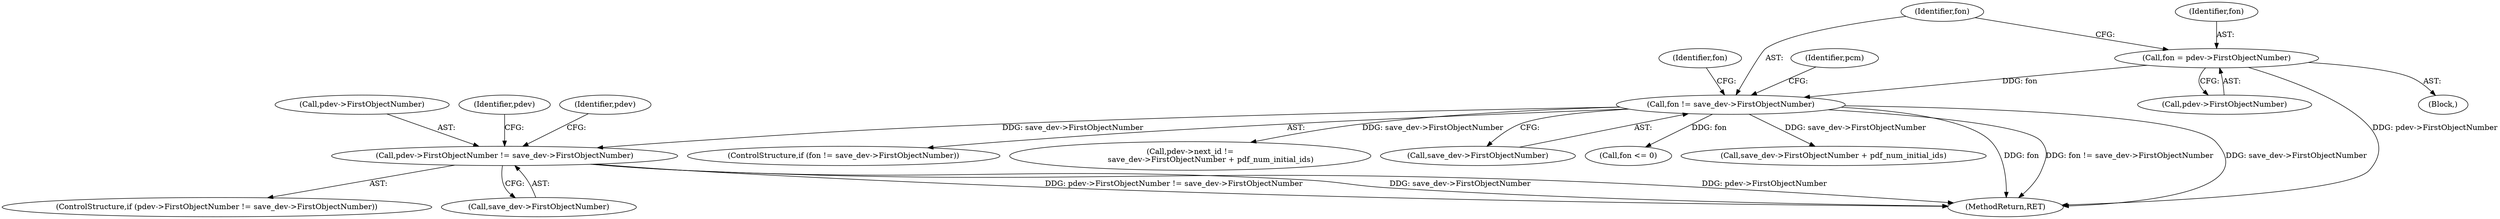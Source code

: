 digraph "0_ghostscript_c3476dde7743761a4e1d39a631716199b696b880@pointer" {
"1001319" [label="(Call,pdev->FirstObjectNumber != save_dev->FirstObjectNumber)"];
"1000613" [label="(Call,fon != save_dev->FirstObjectNumber)"];
"1000607" [label="(Call,fon = pdev->FirstObjectNumber)"];
"1001320" [label="(Call,pdev->FirstObjectNumber)"];
"1000622" [label="(Identifier,fon)"];
"1000607" [label="(Call,fon = pdev->FirstObjectNumber)"];
"1001318" [label="(ControlStructure,if (pdev->FirstObjectNumber != save_dev->FirstObjectNumber))"];
"1000612" [label="(ControlStructure,if (fon != save_dev->FirstObjectNumber))"];
"1000613" [label="(Call,fon != save_dev->FirstObjectNumber)"];
"1000634" [label="(Call,pdev->next_id !=\n                 save_dev->FirstObjectNumber + pdf_num_initial_ids)"];
"1001323" [label="(Call,save_dev->FirstObjectNumber)"];
"1000605" [label="(Block,)"];
"1001331" [label="(Identifier,pdev)"];
"1001319" [label="(Call,pdev->FirstObjectNumber != save_dev->FirstObjectNumber)"];
"1000609" [label="(Call,pdev->FirstObjectNumber)"];
"1000615" [label="(Call,save_dev->FirstObjectNumber)"];
"1001356" [label="(Identifier,pdev)"];
"1001551" [label="(MethodReturn,RET)"];
"1000614" [label="(Identifier,fon)"];
"1000621" [label="(Call,fon <= 0)"];
"1000638" [label="(Call,save_dev->FirstObjectNumber + pdf_num_initial_ids)"];
"1000608" [label="(Identifier,fon)"];
"1000655" [label="(Identifier,pcm)"];
"1001319" -> "1001318"  [label="AST: "];
"1001319" -> "1001323"  [label="CFG: "];
"1001320" -> "1001319"  [label="AST: "];
"1001323" -> "1001319"  [label="AST: "];
"1001331" -> "1001319"  [label="CFG: "];
"1001356" -> "1001319"  [label="CFG: "];
"1001319" -> "1001551"  [label="DDG: pdev->FirstObjectNumber"];
"1001319" -> "1001551"  [label="DDG: pdev->FirstObjectNumber != save_dev->FirstObjectNumber"];
"1001319" -> "1001551"  [label="DDG: save_dev->FirstObjectNumber"];
"1000613" -> "1001319"  [label="DDG: save_dev->FirstObjectNumber"];
"1000613" -> "1000612"  [label="AST: "];
"1000613" -> "1000615"  [label="CFG: "];
"1000614" -> "1000613"  [label="AST: "];
"1000615" -> "1000613"  [label="AST: "];
"1000622" -> "1000613"  [label="CFG: "];
"1000655" -> "1000613"  [label="CFG: "];
"1000613" -> "1001551"  [label="DDG: fon"];
"1000613" -> "1001551"  [label="DDG: fon != save_dev->FirstObjectNumber"];
"1000613" -> "1001551"  [label="DDG: save_dev->FirstObjectNumber"];
"1000607" -> "1000613"  [label="DDG: fon"];
"1000613" -> "1000621"  [label="DDG: fon"];
"1000613" -> "1000634"  [label="DDG: save_dev->FirstObjectNumber"];
"1000613" -> "1000638"  [label="DDG: save_dev->FirstObjectNumber"];
"1000607" -> "1000605"  [label="AST: "];
"1000607" -> "1000609"  [label="CFG: "];
"1000608" -> "1000607"  [label="AST: "];
"1000609" -> "1000607"  [label="AST: "];
"1000614" -> "1000607"  [label="CFG: "];
"1000607" -> "1001551"  [label="DDG: pdev->FirstObjectNumber"];
}
